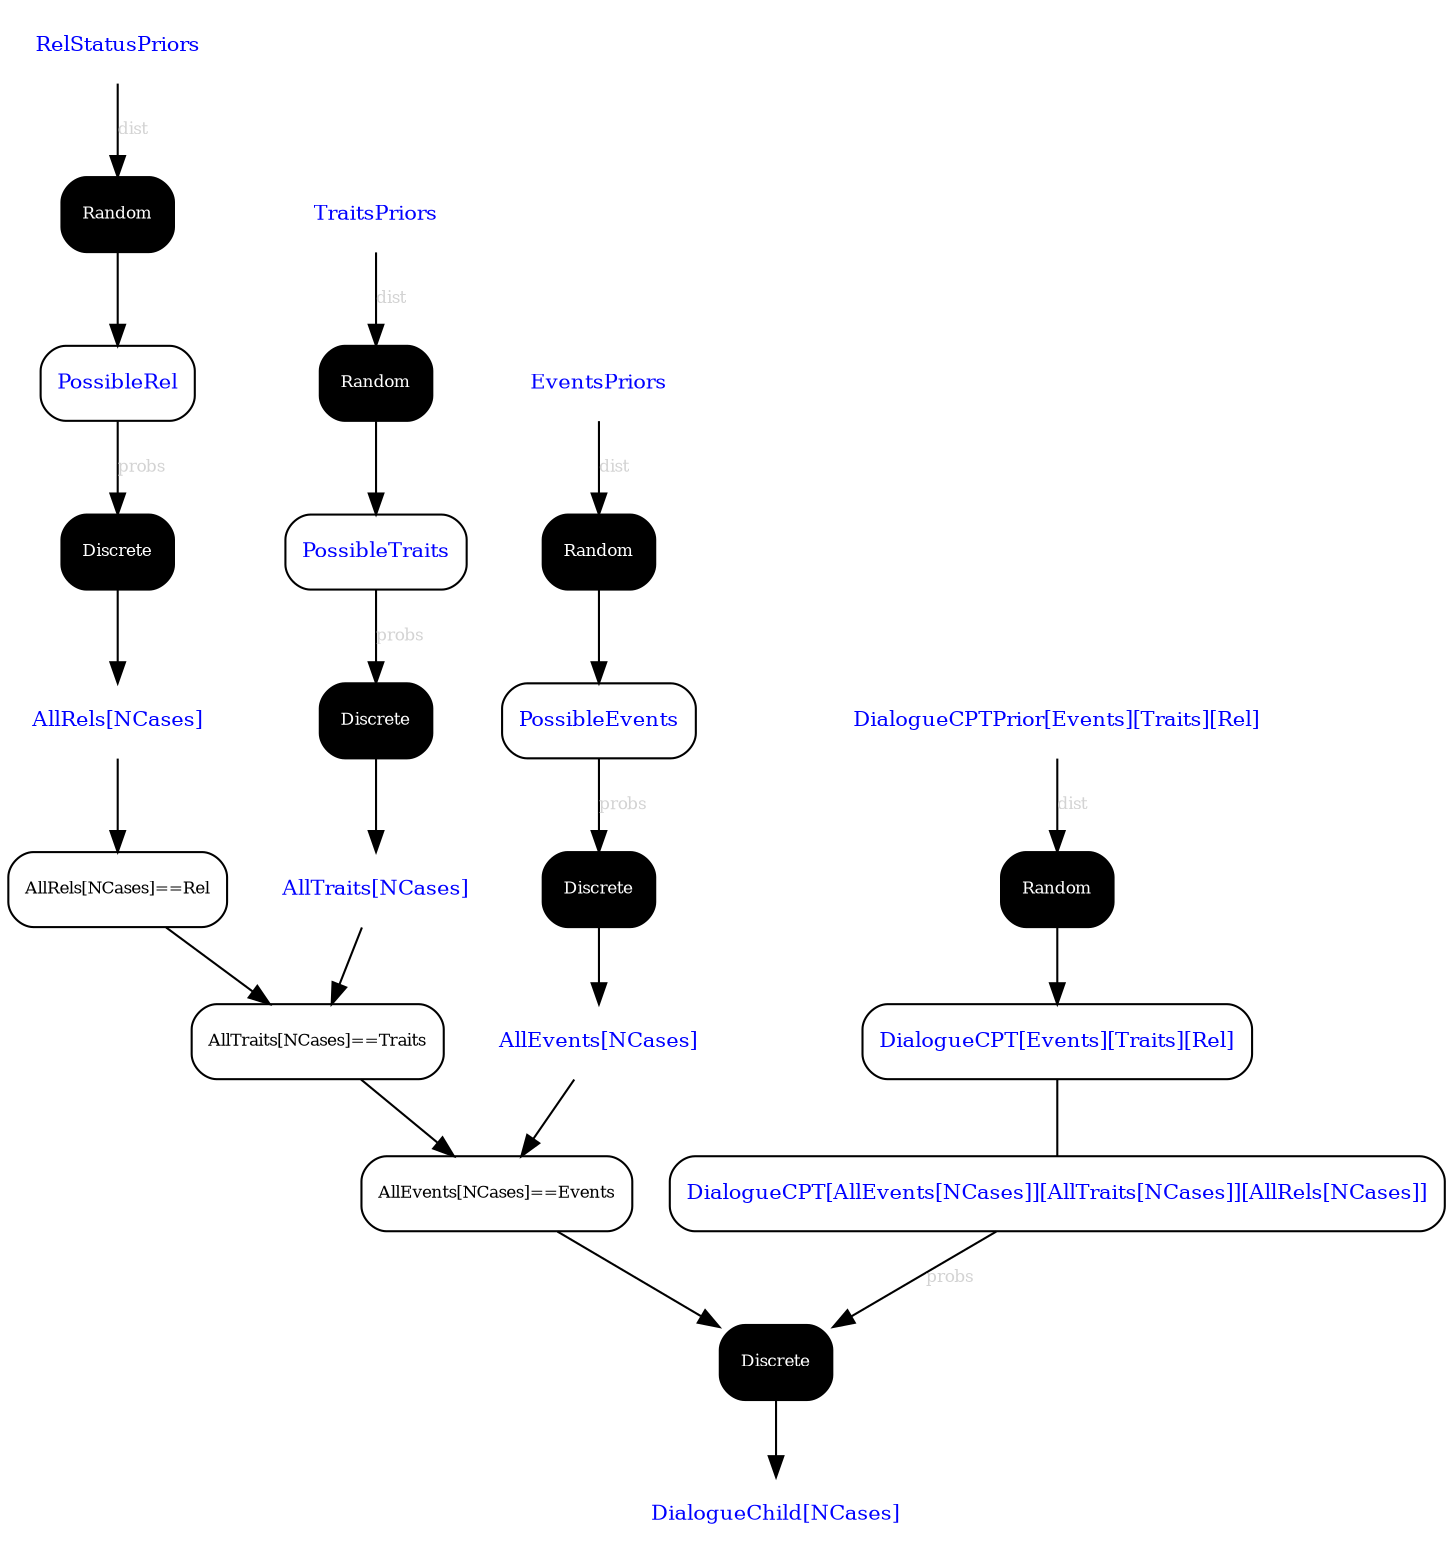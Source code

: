digraph Model
{
    node [ fontsize=8, style="filled, rounded", fillcolor=transparent ];

    node0 [ label="DialogueCPT[AllEvents[NCases]][AllTraits[NCases]][AllRels[NCases]]" fontsize="10" fontcolor="#0000FF" shape="box" ];
    node1 [ label="Discrete" fontsize="8" fontcolor="#FFFFFF" fillcolor="#000000" shape="box" ];
    node2 [ label="AllEvents[NCases]==Events" fontcolor="#000000" shape="box" ];
    node3 [ label="AllTraits[NCases]==Traits" fontcolor="#000000" shape="box" ];
    node4 [ label="AllRels[NCases]==Rel" fontcolor="#000000" shape="box" ];
    node5 [ label="AllRels[NCases]" fontsize="10" fontcolor="#0000FF" shape="none" ];
    node6 [ label="AllTraits[NCases]" fontsize="10" fontcolor="#0000FF" shape="none" ];
    node7 [ label="AllEvents[NCases]" fontsize="10" fontcolor="#0000FF" shape="none" ];
    node8 [ label="DialogueChild[NCases]" fontsize="10" fontcolor="#0000FF" shape="none" ];
    node9 [ label="PossibleEvents" fontsize="10" fontcolor="#0000FF" shape="box" ];
    node10 [ label="Discrete" fontsize="8" fontcolor="#FFFFFF" fillcolor="#000000" shape="box" ];
    node11 [ label="EventsPriors" fontsize="10" fontcolor="#0000FF" shape="none" ];
    node12 [ label="Random" fontsize="8" fontcolor="#FFFFFF" fillcolor="#000000" shape="box" ];
    node13 [ label="PossibleTraits" fontsize="10" fontcolor="#0000FF" shape="box" ];
    node14 [ label="Discrete" fontsize="8" fontcolor="#FFFFFF" fillcolor="#000000" shape="box" ];
    node15 [ label="TraitsPriors" fontsize="10" fontcolor="#0000FF" shape="none" ];
    node16 [ label="Random" fontsize="8" fontcolor="#FFFFFF" fillcolor="#000000" shape="box" ];
    node17 [ label="PossibleRel" fontsize="10" fontcolor="#0000FF" shape="box" ];
    node18 [ label="Discrete" fontsize="8" fontcolor="#FFFFFF" fillcolor="#000000" shape="box" ];
    node19 [ label="RelStatusPriors" fontsize="10" fontcolor="#0000FF" shape="none" ];
    node20 [ label="Random" fontsize="8" fontcolor="#FFFFFF" fillcolor="#000000" shape="box" ];
    node21 [ label="DialogueCPTPrior[Events][Traits][Rel]" fontsize="10" fontcolor="#0000FF" shape="none" ];
    node22 [ label="Random" fontsize="8" fontcolor="#FFFFFF" fillcolor="#000000" shape="box" ];
    node23 [ label="DialogueCPT[Events][Traits][Rel]" fontsize="10" fontcolor="#0000FF" shape="box" ];

    node5 -> node4 [ arrowtail="none" ];
    node4 -> node3 [ arrowtail="none" ];
    node6 -> node3 [ arrowtail="none" ];
    node3 -> node2 [ arrowtail="none" ];
    node7 -> node2 [ arrowtail="none" ];
    node2 -> node1 [ arrowtail="none" ];
    node0 -> node1 [ label="probs" fontsize="8" fontcolor="#D3D3D3" arrowtail="none" ];
    node1 -> node8 [ label="" fontsize="8" fontcolor="#D3D3D3" arrowtail="none" ];
    node9 -> node10 [ label="probs" fontsize="8" fontcolor="#D3D3D3" arrowtail="none" ];
    node10 -> node7 [ label="" fontsize="8" fontcolor="#D3D3D3" arrowtail="none" ];
    node11 -> node12 [ label="dist" fontsize="8" fontcolor="#D3D3D3" arrowtail="none" ];
    node12 -> node9 [ label="" fontsize="8" fontcolor="#D3D3D3" arrowtail="none" ];
    node13 -> node14 [ label="probs" fontsize="8" fontcolor="#D3D3D3" arrowtail="none" ];
    node14 -> node6 [ label="" fontsize="8" fontcolor="#D3D3D3" arrowtail="none" ];
    node15 -> node16 [ label="dist" fontsize="8" fontcolor="#D3D3D3" arrowtail="none" ];
    node16 -> node13 [ label="" fontsize="8" fontcolor="#D3D3D3" arrowtail="none" ];
    node17 -> node18 [ label="probs" fontsize="8" fontcolor="#D3D3D3" arrowtail="none" ];
    node18 -> node5 [ label="" fontsize="8" fontcolor="#D3D3D3" arrowtail="none" ];
    node19 -> node20 [ label="dist" fontsize="8" fontcolor="#D3D3D3" arrowtail="none" ];
    node20 -> node17 [ label="" fontsize="8" fontcolor="#D3D3D3" arrowtail="none" ];
    node21 -> node22 [ label="dist" fontsize="8" fontcolor="#D3D3D3" arrowtail="none" ];
    node22 -> node23 [ label="" fontsize="8" fontcolor="#D3D3D3" arrowtail="none" ];
    node23 -> node0 [ arrowtail="none" arrowhead="none" ];
}

